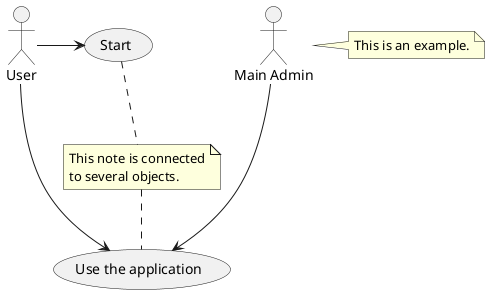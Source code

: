 {
  "sha1": "f5i8a8zm1bf5acwadrsjy9swl12v4lf",
  "insertion": {
    "when": "2024-06-01T09:03:05.545Z",
    "user": "plantuml@gmail.com"
  }
}
@startuml
"Main Admin" as Admin
"Use the application" as (Use)

User -> (Start)
User --> (Use)

Admin ---> (Use)

note right of Admin : This is an example.

note "This note is connected\nto several objects." as N2
(Start) .. N2
N2 .. (Use)

@enduml

